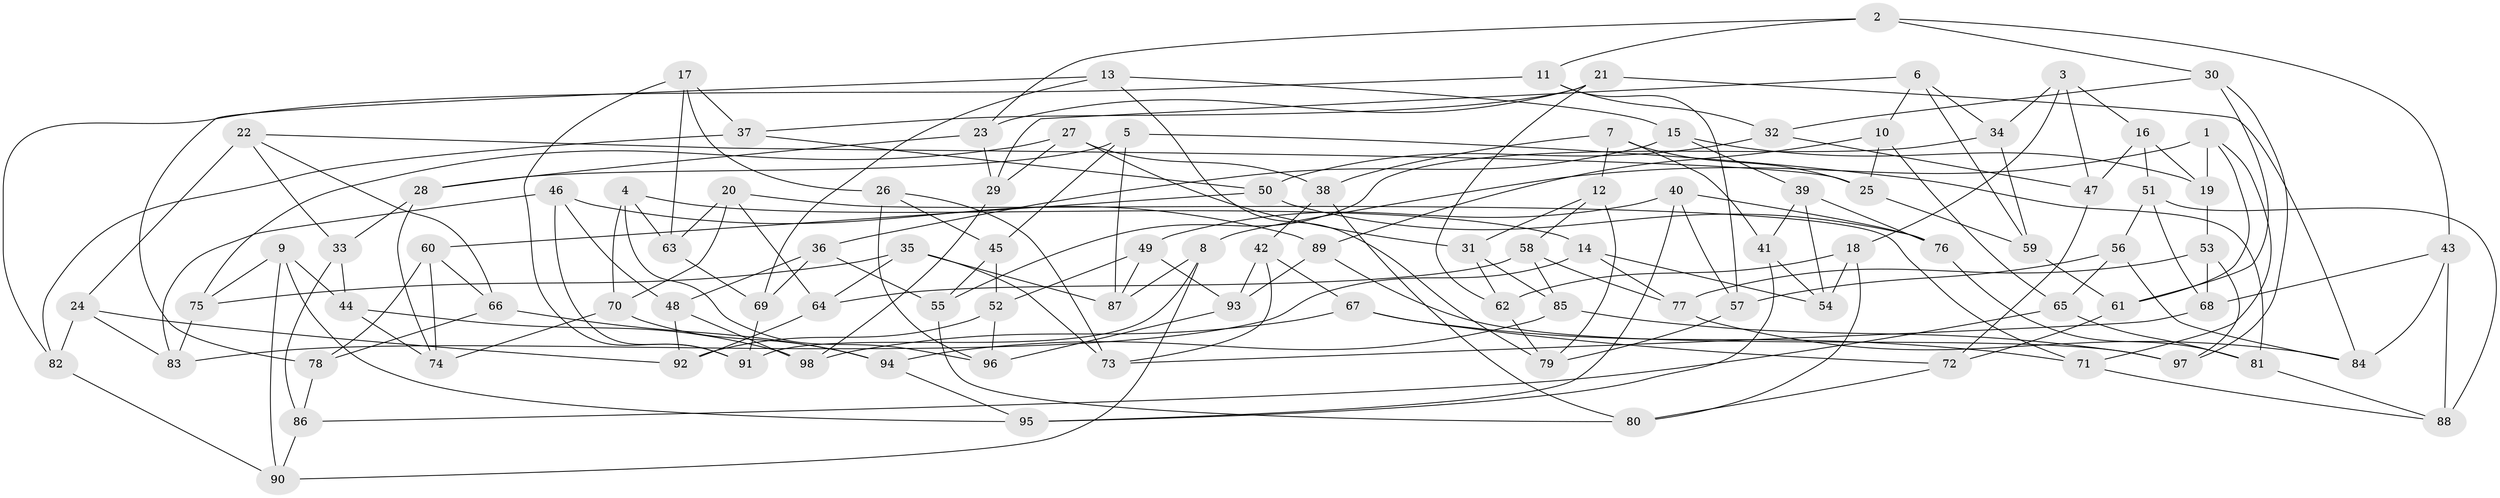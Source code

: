 // Generated by graph-tools (version 1.1) at 2025/03/03/09/25 03:03:08]
// undirected, 98 vertices, 196 edges
graph export_dot {
graph [start="1"]
  node [color=gray90,style=filled];
  1;
  2;
  3;
  4;
  5;
  6;
  7;
  8;
  9;
  10;
  11;
  12;
  13;
  14;
  15;
  16;
  17;
  18;
  19;
  20;
  21;
  22;
  23;
  24;
  25;
  26;
  27;
  28;
  29;
  30;
  31;
  32;
  33;
  34;
  35;
  36;
  37;
  38;
  39;
  40;
  41;
  42;
  43;
  44;
  45;
  46;
  47;
  48;
  49;
  50;
  51;
  52;
  53;
  54;
  55;
  56;
  57;
  58;
  59;
  60;
  61;
  62;
  63;
  64;
  65;
  66;
  67;
  68;
  69;
  70;
  71;
  72;
  73;
  74;
  75;
  76;
  77;
  78;
  79;
  80;
  81;
  82;
  83;
  84;
  85;
  86;
  87;
  88;
  89;
  90;
  91;
  92;
  93;
  94;
  95;
  96;
  97;
  98;
  1 -- 8;
  1 -- 19;
  1 -- 71;
  1 -- 61;
  2 -- 43;
  2 -- 11;
  2 -- 30;
  2 -- 23;
  3 -- 16;
  3 -- 18;
  3 -- 47;
  3 -- 34;
  4 -- 14;
  4 -- 63;
  4 -- 96;
  4 -- 70;
  5 -- 87;
  5 -- 28;
  5 -- 45;
  5 -- 81;
  6 -- 10;
  6 -- 29;
  6 -- 59;
  6 -- 34;
  7 -- 38;
  7 -- 25;
  7 -- 41;
  7 -- 12;
  8 -- 91;
  8 -- 90;
  8 -- 87;
  9 -- 75;
  9 -- 44;
  9 -- 90;
  9 -- 95;
  10 -- 65;
  10 -- 89;
  10 -- 25;
  11 -- 82;
  11 -- 32;
  11 -- 57;
  12 -- 79;
  12 -- 31;
  12 -- 58;
  13 -- 79;
  13 -- 15;
  13 -- 78;
  13 -- 69;
  14 -- 54;
  14 -- 83;
  14 -- 77;
  15 -- 39;
  15 -- 36;
  15 -- 19;
  16 -- 19;
  16 -- 47;
  16 -- 51;
  17 -- 63;
  17 -- 37;
  17 -- 91;
  17 -- 26;
  18 -- 80;
  18 -- 54;
  18 -- 62;
  19 -- 53;
  20 -- 70;
  20 -- 71;
  20 -- 63;
  20 -- 64;
  21 -- 84;
  21 -- 23;
  21 -- 37;
  21 -- 62;
  22 -- 24;
  22 -- 33;
  22 -- 66;
  22 -- 25;
  23 -- 28;
  23 -- 29;
  24 -- 92;
  24 -- 83;
  24 -- 82;
  25 -- 59;
  26 -- 96;
  26 -- 73;
  26 -- 45;
  27 -- 75;
  27 -- 31;
  27 -- 29;
  27 -- 38;
  28 -- 74;
  28 -- 33;
  29 -- 98;
  30 -- 32;
  30 -- 97;
  30 -- 61;
  31 -- 85;
  31 -- 62;
  32 -- 47;
  32 -- 50;
  33 -- 44;
  33 -- 86;
  34 -- 59;
  34 -- 55;
  35 -- 87;
  35 -- 64;
  35 -- 73;
  35 -- 75;
  36 -- 55;
  36 -- 69;
  36 -- 48;
  37 -- 50;
  37 -- 82;
  38 -- 80;
  38 -- 42;
  39 -- 76;
  39 -- 41;
  39 -- 54;
  40 -- 49;
  40 -- 57;
  40 -- 76;
  40 -- 95;
  41 -- 54;
  41 -- 95;
  42 -- 93;
  42 -- 73;
  42 -- 67;
  43 -- 88;
  43 -- 68;
  43 -- 84;
  44 -- 98;
  44 -- 74;
  45 -- 55;
  45 -- 52;
  46 -- 91;
  46 -- 48;
  46 -- 89;
  46 -- 83;
  47 -- 72;
  48 -- 98;
  48 -- 92;
  49 -- 52;
  49 -- 93;
  49 -- 87;
  50 -- 60;
  50 -- 76;
  51 -- 88;
  51 -- 68;
  51 -- 56;
  52 -- 92;
  52 -- 96;
  53 -- 77;
  53 -- 97;
  53 -- 68;
  55 -- 80;
  56 -- 65;
  56 -- 84;
  56 -- 57;
  57 -- 79;
  58 -- 77;
  58 -- 64;
  58 -- 85;
  59 -- 61;
  60 -- 66;
  60 -- 74;
  60 -- 78;
  61 -- 72;
  62 -- 79;
  63 -- 69;
  64 -- 92;
  65 -- 81;
  65 -- 86;
  66 -- 78;
  66 -- 94;
  67 -- 72;
  67 -- 98;
  67 -- 71;
  68 -- 73;
  69 -- 91;
  70 -- 94;
  70 -- 74;
  71 -- 88;
  72 -- 80;
  75 -- 83;
  76 -- 81;
  77 -- 84;
  78 -- 86;
  81 -- 88;
  82 -- 90;
  85 -- 94;
  85 -- 97;
  86 -- 90;
  89 -- 93;
  89 -- 97;
  93 -- 96;
  94 -- 95;
}

